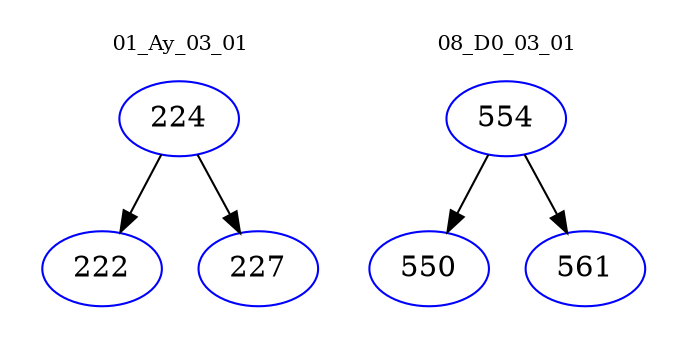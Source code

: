 digraph{
subgraph cluster_0 {
color = white
label = "01_Ay_03_01";
fontsize=10;
T0_224 [label="224", color="blue"]
T0_224 -> T0_222 [color="black"]
T0_222 [label="222", color="blue"]
T0_224 -> T0_227 [color="black"]
T0_227 [label="227", color="blue"]
}
subgraph cluster_1 {
color = white
label = "08_D0_03_01";
fontsize=10;
T1_554 [label="554", color="blue"]
T1_554 -> T1_550 [color="black"]
T1_550 [label="550", color="blue"]
T1_554 -> T1_561 [color="black"]
T1_561 [label="561", color="blue"]
}
}
